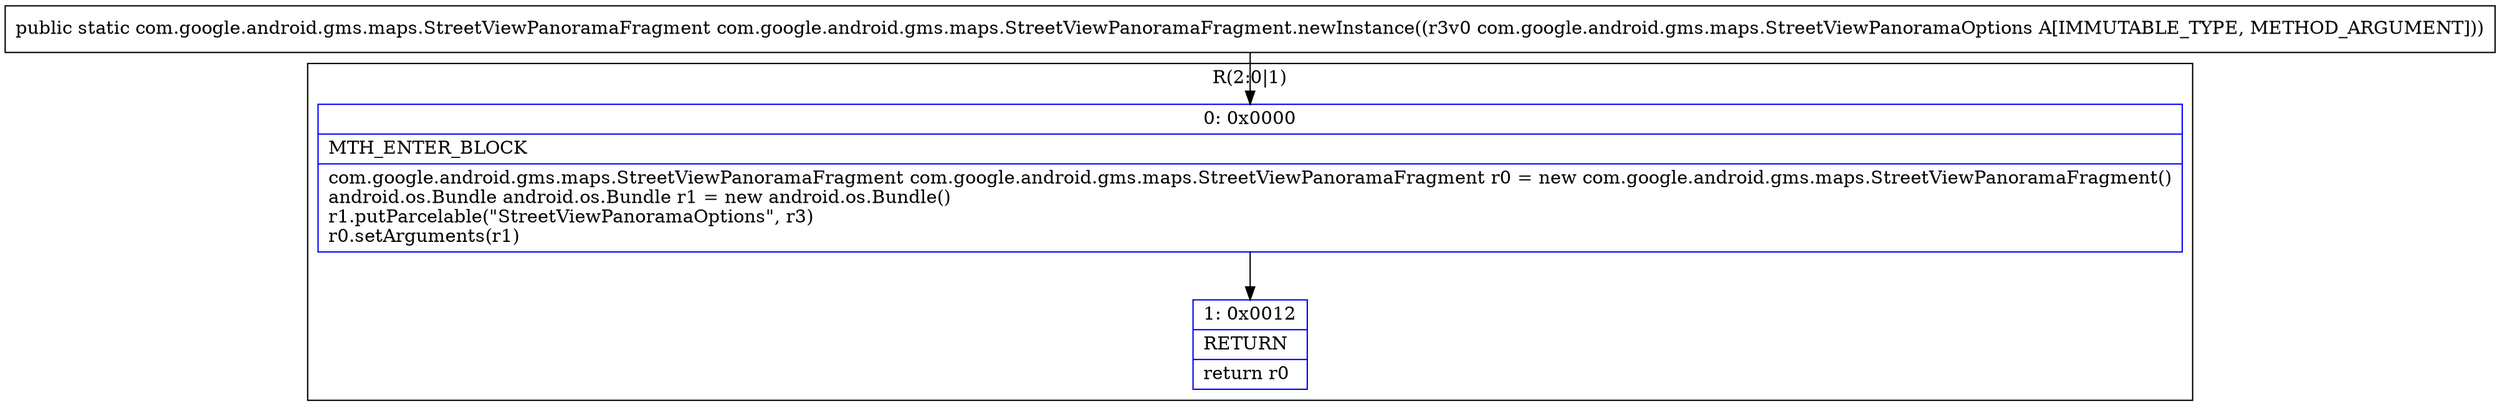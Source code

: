 digraph "CFG forcom.google.android.gms.maps.StreetViewPanoramaFragment.newInstance(Lcom\/google\/android\/gms\/maps\/StreetViewPanoramaOptions;)Lcom\/google\/android\/gms\/maps\/StreetViewPanoramaFragment;" {
subgraph cluster_Region_763244186 {
label = "R(2:0|1)";
node [shape=record,color=blue];
Node_0 [shape=record,label="{0\:\ 0x0000|MTH_ENTER_BLOCK\l|com.google.android.gms.maps.StreetViewPanoramaFragment com.google.android.gms.maps.StreetViewPanoramaFragment r0 = new com.google.android.gms.maps.StreetViewPanoramaFragment()\landroid.os.Bundle android.os.Bundle r1 = new android.os.Bundle()\lr1.putParcelable(\"StreetViewPanoramaOptions\", r3)\lr0.setArguments(r1)\l}"];
Node_1 [shape=record,label="{1\:\ 0x0012|RETURN\l|return r0\l}"];
}
MethodNode[shape=record,label="{public static com.google.android.gms.maps.StreetViewPanoramaFragment com.google.android.gms.maps.StreetViewPanoramaFragment.newInstance((r3v0 com.google.android.gms.maps.StreetViewPanoramaOptions A[IMMUTABLE_TYPE, METHOD_ARGUMENT])) }"];
MethodNode -> Node_0;
Node_0 -> Node_1;
}

